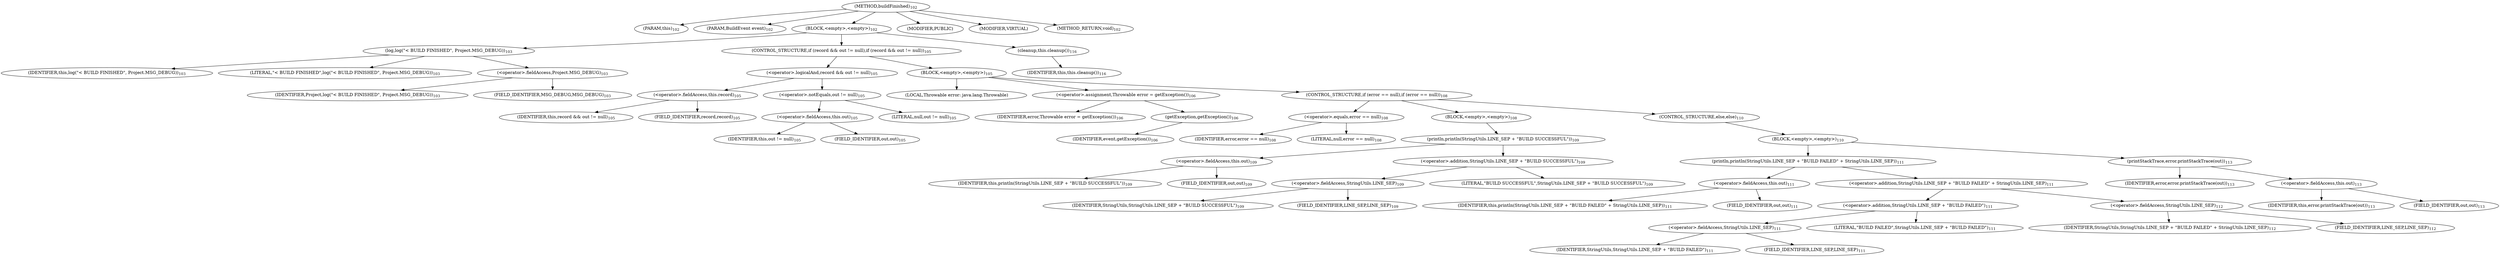 digraph "buildFinished" {  
"185" [label = <(METHOD,buildFinished)<SUB>102</SUB>> ]
"8" [label = <(PARAM,this)<SUB>102</SUB>> ]
"186" [label = <(PARAM,BuildEvent event)<SUB>102</SUB>> ]
"187" [label = <(BLOCK,&lt;empty&gt;,&lt;empty&gt;)<SUB>102</SUB>> ]
"188" [label = <(log,log(&quot;&lt; BUILD FINISHED&quot;, Project.MSG_DEBUG))<SUB>103</SUB>> ]
"7" [label = <(IDENTIFIER,this,log(&quot;&lt; BUILD FINISHED&quot;, Project.MSG_DEBUG))<SUB>103</SUB>> ]
"189" [label = <(LITERAL,&quot;&lt; BUILD FINISHED&quot;,log(&quot;&lt; BUILD FINISHED&quot;, Project.MSG_DEBUG))<SUB>103</SUB>> ]
"190" [label = <(&lt;operator&gt;.fieldAccess,Project.MSG_DEBUG)<SUB>103</SUB>> ]
"191" [label = <(IDENTIFIER,Project,log(&quot;&lt; BUILD FINISHED&quot;, Project.MSG_DEBUG))<SUB>103</SUB>> ]
"192" [label = <(FIELD_IDENTIFIER,MSG_DEBUG,MSG_DEBUG)<SUB>103</SUB>> ]
"193" [label = <(CONTROL_STRUCTURE,if (record &amp;&amp; out != null),if (record &amp;&amp; out != null))<SUB>105</SUB>> ]
"194" [label = <(&lt;operator&gt;.logicalAnd,record &amp;&amp; out != null)<SUB>105</SUB>> ]
"195" [label = <(&lt;operator&gt;.fieldAccess,this.record)<SUB>105</SUB>> ]
"196" [label = <(IDENTIFIER,this,record &amp;&amp; out != null)<SUB>105</SUB>> ]
"197" [label = <(FIELD_IDENTIFIER,record,record)<SUB>105</SUB>> ]
"198" [label = <(&lt;operator&gt;.notEquals,out != null)<SUB>105</SUB>> ]
"199" [label = <(&lt;operator&gt;.fieldAccess,this.out)<SUB>105</SUB>> ]
"200" [label = <(IDENTIFIER,this,out != null)<SUB>105</SUB>> ]
"201" [label = <(FIELD_IDENTIFIER,out,out)<SUB>105</SUB>> ]
"202" [label = <(LITERAL,null,out != null)<SUB>105</SUB>> ]
"203" [label = <(BLOCK,&lt;empty&gt;,&lt;empty&gt;)<SUB>105</SUB>> ]
"204" [label = <(LOCAL,Throwable error: java.lang.Throwable)> ]
"205" [label = <(&lt;operator&gt;.assignment,Throwable error = getException())<SUB>106</SUB>> ]
"206" [label = <(IDENTIFIER,error,Throwable error = getException())<SUB>106</SUB>> ]
"207" [label = <(getException,getException())<SUB>106</SUB>> ]
"208" [label = <(IDENTIFIER,event,getException())<SUB>106</SUB>> ]
"209" [label = <(CONTROL_STRUCTURE,if (error == null),if (error == null))<SUB>108</SUB>> ]
"210" [label = <(&lt;operator&gt;.equals,error == null)<SUB>108</SUB>> ]
"211" [label = <(IDENTIFIER,error,error == null)<SUB>108</SUB>> ]
"212" [label = <(LITERAL,null,error == null)<SUB>108</SUB>> ]
"213" [label = <(BLOCK,&lt;empty&gt;,&lt;empty&gt;)<SUB>108</SUB>> ]
"214" [label = <(println,println(StringUtils.LINE_SEP + &quot;BUILD SUCCESSFUL&quot;))<SUB>109</SUB>> ]
"215" [label = <(&lt;operator&gt;.fieldAccess,this.out)<SUB>109</SUB>> ]
"216" [label = <(IDENTIFIER,this,println(StringUtils.LINE_SEP + &quot;BUILD SUCCESSFUL&quot;))<SUB>109</SUB>> ]
"217" [label = <(FIELD_IDENTIFIER,out,out)<SUB>109</SUB>> ]
"218" [label = <(&lt;operator&gt;.addition,StringUtils.LINE_SEP + &quot;BUILD SUCCESSFUL&quot;)<SUB>109</SUB>> ]
"219" [label = <(&lt;operator&gt;.fieldAccess,StringUtils.LINE_SEP)<SUB>109</SUB>> ]
"220" [label = <(IDENTIFIER,StringUtils,StringUtils.LINE_SEP + &quot;BUILD SUCCESSFUL&quot;)<SUB>109</SUB>> ]
"221" [label = <(FIELD_IDENTIFIER,LINE_SEP,LINE_SEP)<SUB>109</SUB>> ]
"222" [label = <(LITERAL,&quot;BUILD SUCCESSFUL&quot;,StringUtils.LINE_SEP + &quot;BUILD SUCCESSFUL&quot;)<SUB>109</SUB>> ]
"223" [label = <(CONTROL_STRUCTURE,else,else)<SUB>110</SUB>> ]
"224" [label = <(BLOCK,&lt;empty&gt;,&lt;empty&gt;)<SUB>110</SUB>> ]
"225" [label = <(println,println(StringUtils.LINE_SEP + &quot;BUILD FAILED&quot; + StringUtils.LINE_SEP))<SUB>111</SUB>> ]
"226" [label = <(&lt;operator&gt;.fieldAccess,this.out)<SUB>111</SUB>> ]
"227" [label = <(IDENTIFIER,this,println(StringUtils.LINE_SEP + &quot;BUILD FAILED&quot; + StringUtils.LINE_SEP))<SUB>111</SUB>> ]
"228" [label = <(FIELD_IDENTIFIER,out,out)<SUB>111</SUB>> ]
"229" [label = <(&lt;operator&gt;.addition,StringUtils.LINE_SEP + &quot;BUILD FAILED&quot; + StringUtils.LINE_SEP)<SUB>111</SUB>> ]
"230" [label = <(&lt;operator&gt;.addition,StringUtils.LINE_SEP + &quot;BUILD FAILED&quot;)<SUB>111</SUB>> ]
"231" [label = <(&lt;operator&gt;.fieldAccess,StringUtils.LINE_SEP)<SUB>111</SUB>> ]
"232" [label = <(IDENTIFIER,StringUtils,StringUtils.LINE_SEP + &quot;BUILD FAILED&quot;)<SUB>111</SUB>> ]
"233" [label = <(FIELD_IDENTIFIER,LINE_SEP,LINE_SEP)<SUB>111</SUB>> ]
"234" [label = <(LITERAL,&quot;BUILD FAILED&quot;,StringUtils.LINE_SEP + &quot;BUILD FAILED&quot;)<SUB>111</SUB>> ]
"235" [label = <(&lt;operator&gt;.fieldAccess,StringUtils.LINE_SEP)<SUB>112</SUB>> ]
"236" [label = <(IDENTIFIER,StringUtils,StringUtils.LINE_SEP + &quot;BUILD FAILED&quot; + StringUtils.LINE_SEP)<SUB>112</SUB>> ]
"237" [label = <(FIELD_IDENTIFIER,LINE_SEP,LINE_SEP)<SUB>112</SUB>> ]
"238" [label = <(printStackTrace,error.printStackTrace(out))<SUB>113</SUB>> ]
"239" [label = <(IDENTIFIER,error,error.printStackTrace(out))<SUB>113</SUB>> ]
"240" [label = <(&lt;operator&gt;.fieldAccess,this.out)<SUB>113</SUB>> ]
"241" [label = <(IDENTIFIER,this,error.printStackTrace(out))<SUB>113</SUB>> ]
"242" [label = <(FIELD_IDENTIFIER,out,out)<SUB>113</SUB>> ]
"243" [label = <(cleanup,this.cleanup())<SUB>116</SUB>> ]
"9" [label = <(IDENTIFIER,this,this.cleanup())<SUB>116</SUB>> ]
"244" [label = <(MODIFIER,PUBLIC)> ]
"245" [label = <(MODIFIER,VIRTUAL)> ]
"246" [label = <(METHOD_RETURN,void)<SUB>102</SUB>> ]
  "185" -> "8" 
  "185" -> "186" 
  "185" -> "187" 
  "185" -> "244" 
  "185" -> "245" 
  "185" -> "246" 
  "187" -> "188" 
  "187" -> "193" 
  "187" -> "243" 
  "188" -> "7" 
  "188" -> "189" 
  "188" -> "190" 
  "190" -> "191" 
  "190" -> "192" 
  "193" -> "194" 
  "193" -> "203" 
  "194" -> "195" 
  "194" -> "198" 
  "195" -> "196" 
  "195" -> "197" 
  "198" -> "199" 
  "198" -> "202" 
  "199" -> "200" 
  "199" -> "201" 
  "203" -> "204" 
  "203" -> "205" 
  "203" -> "209" 
  "205" -> "206" 
  "205" -> "207" 
  "207" -> "208" 
  "209" -> "210" 
  "209" -> "213" 
  "209" -> "223" 
  "210" -> "211" 
  "210" -> "212" 
  "213" -> "214" 
  "214" -> "215" 
  "214" -> "218" 
  "215" -> "216" 
  "215" -> "217" 
  "218" -> "219" 
  "218" -> "222" 
  "219" -> "220" 
  "219" -> "221" 
  "223" -> "224" 
  "224" -> "225" 
  "224" -> "238" 
  "225" -> "226" 
  "225" -> "229" 
  "226" -> "227" 
  "226" -> "228" 
  "229" -> "230" 
  "229" -> "235" 
  "230" -> "231" 
  "230" -> "234" 
  "231" -> "232" 
  "231" -> "233" 
  "235" -> "236" 
  "235" -> "237" 
  "238" -> "239" 
  "238" -> "240" 
  "240" -> "241" 
  "240" -> "242" 
  "243" -> "9" 
}
